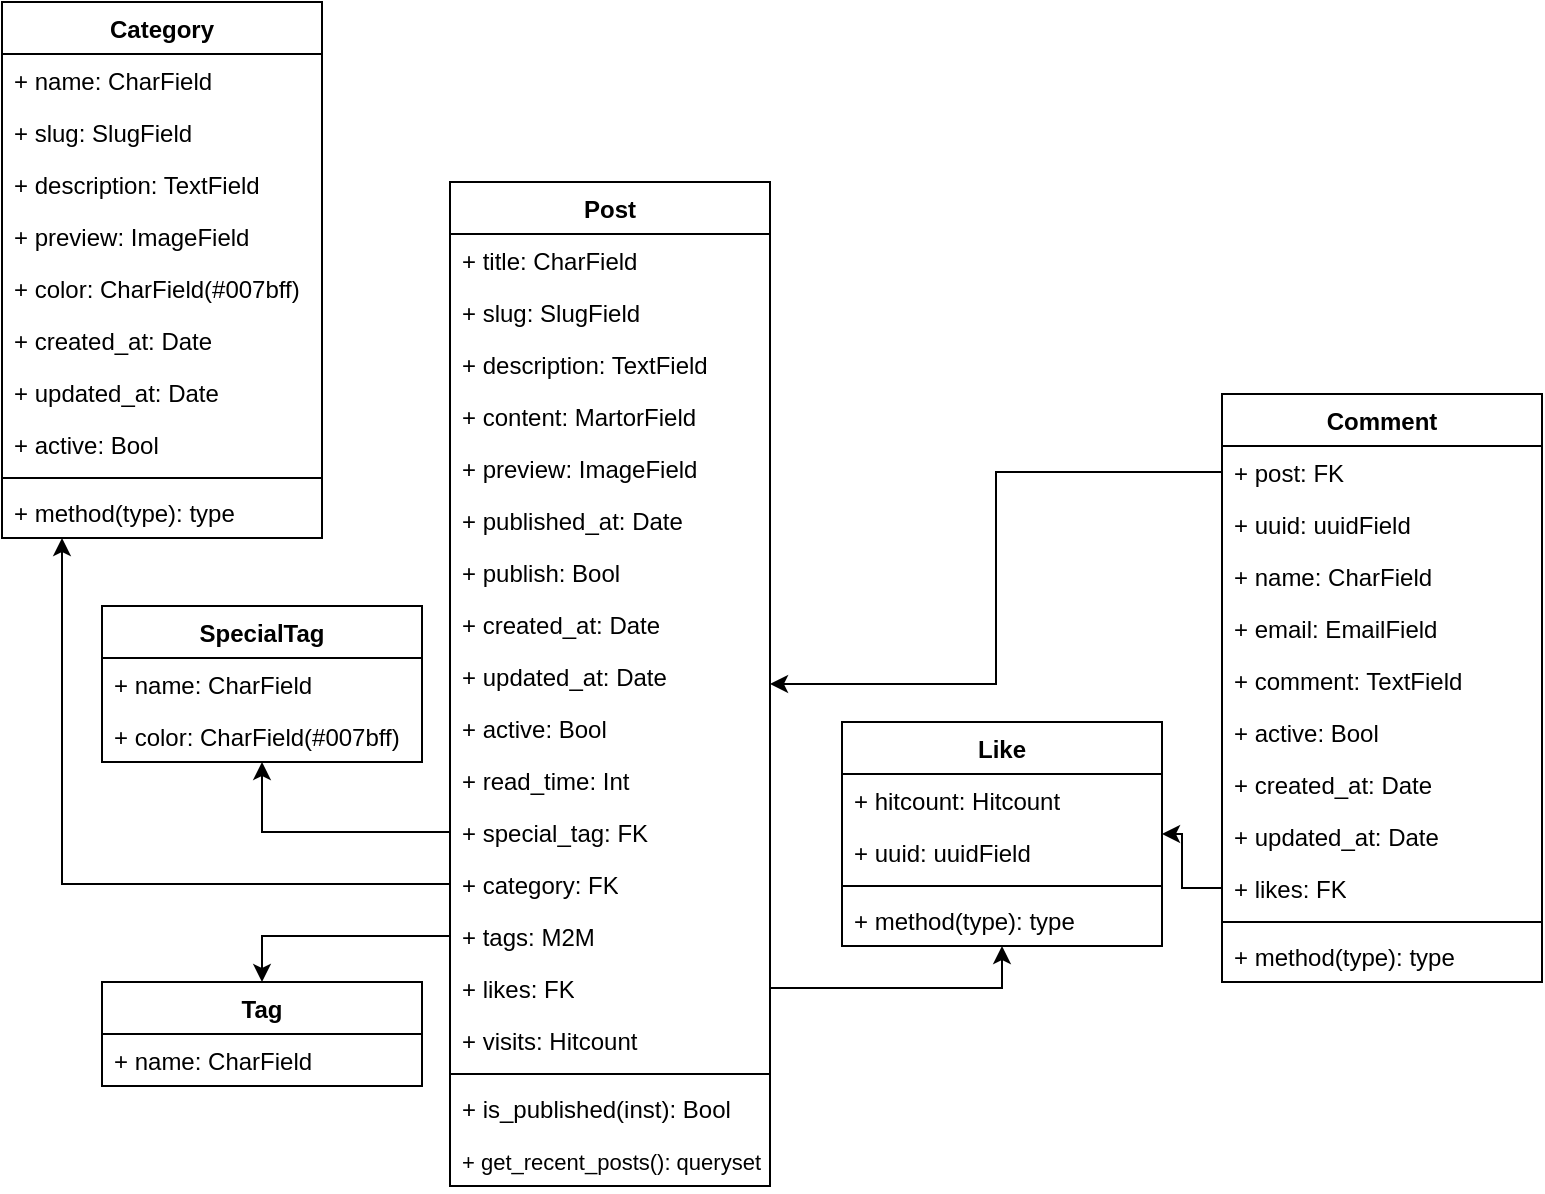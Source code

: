 <mxfile version="23.1.6" type="github">
  <diagram name="Sayfa -1" id="r9lTnVV6BhuvakZQ1FRR">
    <mxGraphModel dx="1302" dy="1856" grid="1" gridSize="10" guides="1" tooltips="1" connect="1" arrows="1" fold="1" page="1" pageScale="1" pageWidth="827" pageHeight="1169" math="0" shadow="0">
      <root>
        <mxCell id="0" />
        <mxCell id="1" parent="0" />
        <mxCell id="GnVbSkeYbTYmal31hC_R-6" value="Tag" style="swimlane;fontStyle=1;align=center;verticalAlign=top;childLayout=stackLayout;horizontal=1;startSize=26;horizontalStack=0;resizeParent=1;resizeParentMax=0;resizeLast=0;collapsible=1;marginBottom=0;whiteSpace=wrap;html=1;" vertex="1" parent="1">
          <mxGeometry x="80" y="420" width="160" height="52" as="geometry" />
        </mxCell>
        <mxCell id="GnVbSkeYbTYmal31hC_R-7" value="+ name: CharField" style="text;strokeColor=none;fillColor=none;align=left;verticalAlign=top;spacingLeft=4;spacingRight=4;overflow=hidden;rotatable=0;points=[[0,0.5],[1,0.5]];portConstraint=eastwest;whiteSpace=wrap;html=1;" vertex="1" parent="GnVbSkeYbTYmal31hC_R-6">
          <mxGeometry y="26" width="160" height="26" as="geometry" />
        </mxCell>
        <mxCell id="GnVbSkeYbTYmal31hC_R-14" value="Like" style="swimlane;fontStyle=1;align=center;verticalAlign=top;childLayout=stackLayout;horizontal=1;startSize=26;horizontalStack=0;resizeParent=1;resizeParentMax=0;resizeLast=0;collapsible=1;marginBottom=0;whiteSpace=wrap;html=1;" vertex="1" parent="1">
          <mxGeometry x="450" y="290" width="160" height="112" as="geometry" />
        </mxCell>
        <mxCell id="GnVbSkeYbTYmal31hC_R-15" value="+ hitcount: Hitcount" style="text;strokeColor=none;fillColor=none;align=left;verticalAlign=top;spacingLeft=4;spacingRight=4;overflow=hidden;rotatable=0;points=[[0,0.5],[1,0.5]];portConstraint=eastwest;whiteSpace=wrap;html=1;" vertex="1" parent="GnVbSkeYbTYmal31hC_R-14">
          <mxGeometry y="26" width="160" height="26" as="geometry" />
        </mxCell>
        <mxCell id="GnVbSkeYbTYmal31hC_R-63" value="+ uuid: uuidField" style="text;strokeColor=none;fillColor=none;align=left;verticalAlign=top;spacingLeft=4;spacingRight=4;overflow=hidden;rotatable=0;points=[[0,0.5],[1,0.5]];portConstraint=eastwest;whiteSpace=wrap;html=1;" vertex="1" parent="GnVbSkeYbTYmal31hC_R-14">
          <mxGeometry y="52" width="160" height="26" as="geometry" />
        </mxCell>
        <mxCell id="GnVbSkeYbTYmal31hC_R-16" value="" style="line;strokeWidth=1;fillColor=none;align=left;verticalAlign=middle;spacingTop=-1;spacingLeft=3;spacingRight=3;rotatable=0;labelPosition=right;points=[];portConstraint=eastwest;strokeColor=inherit;" vertex="1" parent="GnVbSkeYbTYmal31hC_R-14">
          <mxGeometry y="78" width="160" height="8" as="geometry" />
        </mxCell>
        <mxCell id="GnVbSkeYbTYmal31hC_R-17" value="+ method(type): type" style="text;strokeColor=none;fillColor=none;align=left;verticalAlign=top;spacingLeft=4;spacingRight=4;overflow=hidden;rotatable=0;points=[[0,0.5],[1,0.5]];portConstraint=eastwest;whiteSpace=wrap;html=1;" vertex="1" parent="GnVbSkeYbTYmal31hC_R-14">
          <mxGeometry y="86" width="160" height="26" as="geometry" />
        </mxCell>
        <mxCell id="GnVbSkeYbTYmal31hC_R-19" value="Category" style="swimlane;fontStyle=1;align=center;verticalAlign=top;childLayout=stackLayout;horizontal=1;startSize=26;horizontalStack=0;resizeParent=1;resizeParentMax=0;resizeLast=0;collapsible=1;marginBottom=0;whiteSpace=wrap;html=1;" vertex="1" parent="1">
          <mxGeometry x="30" y="-70" width="160" height="268" as="geometry" />
        </mxCell>
        <mxCell id="GnVbSkeYbTYmal31hC_R-20" value="+ name: CharField" style="text;strokeColor=none;fillColor=none;align=left;verticalAlign=top;spacingLeft=4;spacingRight=4;overflow=hidden;rotatable=0;points=[[0,0.5],[1,0.5]];portConstraint=eastwest;whiteSpace=wrap;html=1;" vertex="1" parent="GnVbSkeYbTYmal31hC_R-19">
          <mxGeometry y="26" width="160" height="26" as="geometry" />
        </mxCell>
        <mxCell id="GnVbSkeYbTYmal31hC_R-36" value="+ slug: SlugField" style="text;strokeColor=none;fillColor=none;align=left;verticalAlign=top;spacingLeft=4;spacingRight=4;overflow=hidden;rotatable=0;points=[[0,0.5],[1,0.5]];portConstraint=eastwest;whiteSpace=wrap;html=1;" vertex="1" parent="GnVbSkeYbTYmal31hC_R-19">
          <mxGeometry y="52" width="160" height="26" as="geometry" />
        </mxCell>
        <mxCell id="GnVbSkeYbTYmal31hC_R-37" value="+ description: TextField" style="text;strokeColor=none;fillColor=none;align=left;verticalAlign=top;spacingLeft=4;spacingRight=4;overflow=hidden;rotatable=0;points=[[0,0.5],[1,0.5]];portConstraint=eastwest;whiteSpace=wrap;html=1;" vertex="1" parent="GnVbSkeYbTYmal31hC_R-19">
          <mxGeometry y="78" width="160" height="26" as="geometry" />
        </mxCell>
        <mxCell id="GnVbSkeYbTYmal31hC_R-38" value="+ preview: ImageField" style="text;strokeColor=none;fillColor=none;align=left;verticalAlign=top;spacingLeft=4;spacingRight=4;overflow=hidden;rotatable=0;points=[[0,0.5],[1,0.5]];portConstraint=eastwest;whiteSpace=wrap;html=1;" vertex="1" parent="GnVbSkeYbTYmal31hC_R-19">
          <mxGeometry y="104" width="160" height="26" as="geometry" />
        </mxCell>
        <mxCell id="GnVbSkeYbTYmal31hC_R-39" value="+ color: CharField(#007bff)" style="text;strokeColor=none;fillColor=none;align=left;verticalAlign=top;spacingLeft=4;spacingRight=4;overflow=hidden;rotatable=0;points=[[0,0.5],[1,0.5]];portConstraint=eastwest;whiteSpace=wrap;html=1;" vertex="1" parent="GnVbSkeYbTYmal31hC_R-19">
          <mxGeometry y="130" width="160" height="26" as="geometry" />
        </mxCell>
        <mxCell id="GnVbSkeYbTYmal31hC_R-40" value="+ created_at: Date" style="text;strokeColor=none;fillColor=none;align=left;verticalAlign=top;spacingLeft=4;spacingRight=4;overflow=hidden;rotatable=0;points=[[0,0.5],[1,0.5]];portConstraint=eastwest;whiteSpace=wrap;html=1;" vertex="1" parent="GnVbSkeYbTYmal31hC_R-19">
          <mxGeometry y="156" width="160" height="26" as="geometry" />
        </mxCell>
        <mxCell id="GnVbSkeYbTYmal31hC_R-41" value="+ updated_at: Date" style="text;strokeColor=none;fillColor=none;align=left;verticalAlign=top;spacingLeft=4;spacingRight=4;overflow=hidden;rotatable=0;points=[[0,0.5],[1,0.5]];portConstraint=eastwest;whiteSpace=wrap;html=1;" vertex="1" parent="GnVbSkeYbTYmal31hC_R-19">
          <mxGeometry y="182" width="160" height="26" as="geometry" />
        </mxCell>
        <mxCell id="GnVbSkeYbTYmal31hC_R-42" value="+ active: Bool" style="text;strokeColor=none;fillColor=none;align=left;verticalAlign=top;spacingLeft=4;spacingRight=4;overflow=hidden;rotatable=0;points=[[0,0.5],[1,0.5]];portConstraint=eastwest;whiteSpace=wrap;html=1;" vertex="1" parent="GnVbSkeYbTYmal31hC_R-19">
          <mxGeometry y="208" width="160" height="26" as="geometry" />
        </mxCell>
        <mxCell id="GnVbSkeYbTYmal31hC_R-21" value="" style="line;strokeWidth=1;fillColor=none;align=left;verticalAlign=middle;spacingTop=-1;spacingLeft=3;spacingRight=3;rotatable=0;labelPosition=right;points=[];portConstraint=eastwest;strokeColor=inherit;" vertex="1" parent="GnVbSkeYbTYmal31hC_R-19">
          <mxGeometry y="234" width="160" height="8" as="geometry" />
        </mxCell>
        <mxCell id="GnVbSkeYbTYmal31hC_R-43" value="+ method(type): type" style="text;strokeColor=none;fillColor=none;align=left;verticalAlign=top;spacingLeft=4;spacingRight=4;overflow=hidden;rotatable=0;points=[[0,0.5],[1,0.5]];portConstraint=eastwest;whiteSpace=wrap;html=1;" vertex="1" parent="GnVbSkeYbTYmal31hC_R-19">
          <mxGeometry y="242" width="160" height="26" as="geometry" />
        </mxCell>
        <mxCell id="GnVbSkeYbTYmal31hC_R-23" value="SpecialTag" style="swimlane;fontStyle=1;align=center;verticalAlign=top;childLayout=stackLayout;horizontal=1;startSize=26;horizontalStack=0;resizeParent=1;resizeParentMax=0;resizeLast=0;collapsible=1;marginBottom=0;whiteSpace=wrap;html=1;" vertex="1" parent="1">
          <mxGeometry x="80" y="232" width="160" height="78" as="geometry" />
        </mxCell>
        <mxCell id="GnVbSkeYbTYmal31hC_R-24" value="+ name: CharField" style="text;strokeColor=none;fillColor=none;align=left;verticalAlign=top;spacingLeft=4;spacingRight=4;overflow=hidden;rotatable=0;points=[[0,0.5],[1,0.5]];portConstraint=eastwest;whiteSpace=wrap;html=1;" vertex="1" parent="GnVbSkeYbTYmal31hC_R-23">
          <mxGeometry y="26" width="160" height="26" as="geometry" />
        </mxCell>
        <mxCell id="GnVbSkeYbTYmal31hC_R-35" value="+ color: CharField(#007bff&lt;span style=&quot;background-color: initial;&quot;&gt;)&lt;/span&gt;" style="text;strokeColor=none;fillColor=none;align=left;verticalAlign=top;spacingLeft=4;spacingRight=4;overflow=hidden;rotatable=0;points=[[0,0.5],[1,0.5]];portConstraint=eastwest;whiteSpace=wrap;html=1;" vertex="1" parent="GnVbSkeYbTYmal31hC_R-23">
          <mxGeometry y="52" width="160" height="26" as="geometry" />
        </mxCell>
        <mxCell id="GnVbSkeYbTYmal31hC_R-31" value="Comment" style="swimlane;fontStyle=1;align=center;verticalAlign=top;childLayout=stackLayout;horizontal=1;startSize=26;horizontalStack=0;resizeParent=1;resizeParentMax=0;resizeLast=0;collapsible=1;marginBottom=0;whiteSpace=wrap;html=1;" vertex="1" parent="1">
          <mxGeometry x="640" y="126" width="160" height="294" as="geometry" />
        </mxCell>
        <mxCell id="GnVbSkeYbTYmal31hC_R-32" value="+ post: FK" style="text;strokeColor=none;fillColor=none;align=left;verticalAlign=top;spacingLeft=4;spacingRight=4;overflow=hidden;rotatable=0;points=[[0,0.5],[1,0.5]];portConstraint=eastwest;whiteSpace=wrap;html=1;" vertex="1" parent="GnVbSkeYbTYmal31hC_R-31">
          <mxGeometry y="26" width="160" height="26" as="geometry" />
        </mxCell>
        <mxCell id="GnVbSkeYbTYmal31hC_R-65" value="+ uuid: uuidField" style="text;strokeColor=none;fillColor=none;align=left;verticalAlign=top;spacingLeft=4;spacingRight=4;overflow=hidden;rotatable=0;points=[[0,0.5],[1,0.5]];portConstraint=eastwest;whiteSpace=wrap;html=1;" vertex="1" parent="GnVbSkeYbTYmal31hC_R-31">
          <mxGeometry y="52" width="160" height="26" as="geometry" />
        </mxCell>
        <mxCell id="GnVbSkeYbTYmal31hC_R-66" value="+ name: CharField" style="text;strokeColor=none;fillColor=none;align=left;verticalAlign=top;spacingLeft=4;spacingRight=4;overflow=hidden;rotatable=0;points=[[0,0.5],[1,0.5]];portConstraint=eastwest;whiteSpace=wrap;html=1;" vertex="1" parent="GnVbSkeYbTYmal31hC_R-31">
          <mxGeometry y="78" width="160" height="26" as="geometry" />
        </mxCell>
        <mxCell id="GnVbSkeYbTYmal31hC_R-67" value="+ email: EmailField" style="text;strokeColor=none;fillColor=none;align=left;verticalAlign=top;spacingLeft=4;spacingRight=4;overflow=hidden;rotatable=0;points=[[0,0.5],[1,0.5]];portConstraint=eastwest;whiteSpace=wrap;html=1;" vertex="1" parent="GnVbSkeYbTYmal31hC_R-31">
          <mxGeometry y="104" width="160" height="26" as="geometry" />
        </mxCell>
        <mxCell id="GnVbSkeYbTYmal31hC_R-68" value="+ comment: TextField" style="text;strokeColor=none;fillColor=none;align=left;verticalAlign=top;spacingLeft=4;spacingRight=4;overflow=hidden;rotatable=0;points=[[0,0.5],[1,0.5]];portConstraint=eastwest;whiteSpace=wrap;html=1;" vertex="1" parent="GnVbSkeYbTYmal31hC_R-31">
          <mxGeometry y="130" width="160" height="26" as="geometry" />
        </mxCell>
        <mxCell id="GnVbSkeYbTYmal31hC_R-69" value="+ active: Bool" style="text;strokeColor=none;fillColor=none;align=left;verticalAlign=top;spacingLeft=4;spacingRight=4;overflow=hidden;rotatable=0;points=[[0,0.5],[1,0.5]];portConstraint=eastwest;whiteSpace=wrap;html=1;" vertex="1" parent="GnVbSkeYbTYmal31hC_R-31">
          <mxGeometry y="156" width="160" height="26" as="geometry" />
        </mxCell>
        <mxCell id="GnVbSkeYbTYmal31hC_R-70" value="+ created_at: Date" style="text;strokeColor=none;fillColor=none;align=left;verticalAlign=top;spacingLeft=4;spacingRight=4;overflow=hidden;rotatable=0;points=[[0,0.5],[1,0.5]];portConstraint=eastwest;whiteSpace=wrap;html=1;" vertex="1" parent="GnVbSkeYbTYmal31hC_R-31">
          <mxGeometry y="182" width="160" height="26" as="geometry" />
        </mxCell>
        <mxCell id="GnVbSkeYbTYmal31hC_R-71" value="+ updated_at: Date" style="text;strokeColor=none;fillColor=none;align=left;verticalAlign=top;spacingLeft=4;spacingRight=4;overflow=hidden;rotatable=0;points=[[0,0.5],[1,0.5]];portConstraint=eastwest;whiteSpace=wrap;html=1;" vertex="1" parent="GnVbSkeYbTYmal31hC_R-31">
          <mxGeometry y="208" width="160" height="26" as="geometry" />
        </mxCell>
        <mxCell id="GnVbSkeYbTYmal31hC_R-72" value="+ likes: FK" style="text;strokeColor=none;fillColor=none;align=left;verticalAlign=top;spacingLeft=4;spacingRight=4;overflow=hidden;rotatable=0;points=[[0,0.5],[1,0.5]];portConstraint=eastwest;whiteSpace=wrap;html=1;" vertex="1" parent="GnVbSkeYbTYmal31hC_R-31">
          <mxGeometry y="234" width="160" height="26" as="geometry" />
        </mxCell>
        <mxCell id="GnVbSkeYbTYmal31hC_R-33" value="" style="line;strokeWidth=1;fillColor=none;align=left;verticalAlign=middle;spacingTop=-1;spacingLeft=3;spacingRight=3;rotatable=0;labelPosition=right;points=[];portConstraint=eastwest;strokeColor=inherit;" vertex="1" parent="GnVbSkeYbTYmal31hC_R-31">
          <mxGeometry y="260" width="160" height="8" as="geometry" />
        </mxCell>
        <mxCell id="GnVbSkeYbTYmal31hC_R-34" value="+ method(type): type" style="text;strokeColor=none;fillColor=none;align=left;verticalAlign=top;spacingLeft=4;spacingRight=4;overflow=hidden;rotatable=0;points=[[0,0.5],[1,0.5]];portConstraint=eastwest;whiteSpace=wrap;html=1;" vertex="1" parent="GnVbSkeYbTYmal31hC_R-31">
          <mxGeometry y="268" width="160" height="26" as="geometry" />
        </mxCell>
        <mxCell id="GnVbSkeYbTYmal31hC_R-44" value="Post" style="swimlane;fontStyle=1;align=center;verticalAlign=top;childLayout=stackLayout;horizontal=1;startSize=26;horizontalStack=0;resizeParent=1;resizeParentMax=0;resizeLast=0;collapsible=1;marginBottom=0;whiteSpace=wrap;html=1;" vertex="1" parent="1">
          <mxGeometry x="254" y="20" width="160" height="502" as="geometry" />
        </mxCell>
        <mxCell id="GnVbSkeYbTYmal31hC_R-45" value="+ title: CharField" style="text;strokeColor=none;fillColor=none;align=left;verticalAlign=top;spacingLeft=4;spacingRight=4;overflow=hidden;rotatable=0;points=[[0,0.5],[1,0.5]];portConstraint=eastwest;whiteSpace=wrap;html=1;" vertex="1" parent="GnVbSkeYbTYmal31hC_R-44">
          <mxGeometry y="26" width="160" height="26" as="geometry" />
        </mxCell>
        <mxCell id="GnVbSkeYbTYmal31hC_R-46" value="+ slug: SlugField" style="text;strokeColor=none;fillColor=none;align=left;verticalAlign=top;spacingLeft=4;spacingRight=4;overflow=hidden;rotatable=0;points=[[0,0.5],[1,0.5]];portConstraint=eastwest;whiteSpace=wrap;html=1;" vertex="1" parent="GnVbSkeYbTYmal31hC_R-44">
          <mxGeometry y="52" width="160" height="26" as="geometry" />
        </mxCell>
        <mxCell id="GnVbSkeYbTYmal31hC_R-47" value="+ description: TextField" style="text;strokeColor=none;fillColor=none;align=left;verticalAlign=top;spacingLeft=4;spacingRight=4;overflow=hidden;rotatable=0;points=[[0,0.5],[1,0.5]];portConstraint=eastwest;whiteSpace=wrap;html=1;" vertex="1" parent="GnVbSkeYbTYmal31hC_R-44">
          <mxGeometry y="78" width="160" height="26" as="geometry" />
        </mxCell>
        <mxCell id="GnVbSkeYbTYmal31hC_R-55" value="+ content: MartorField" style="text;strokeColor=none;fillColor=none;align=left;verticalAlign=top;spacingLeft=4;spacingRight=4;overflow=hidden;rotatable=0;points=[[0,0.5],[1,0.5]];portConstraint=eastwest;whiteSpace=wrap;html=1;" vertex="1" parent="GnVbSkeYbTYmal31hC_R-44">
          <mxGeometry y="104" width="160" height="26" as="geometry" />
        </mxCell>
        <mxCell id="GnVbSkeYbTYmal31hC_R-48" value="+ preview: ImageField" style="text;strokeColor=none;fillColor=none;align=left;verticalAlign=top;spacingLeft=4;spacingRight=4;overflow=hidden;rotatable=0;points=[[0,0.5],[1,0.5]];portConstraint=eastwest;whiteSpace=wrap;html=1;" vertex="1" parent="GnVbSkeYbTYmal31hC_R-44">
          <mxGeometry y="130" width="160" height="26" as="geometry" />
        </mxCell>
        <mxCell id="GnVbSkeYbTYmal31hC_R-49" value="+ published_at: Date" style="text;strokeColor=none;fillColor=none;align=left;verticalAlign=top;spacingLeft=4;spacingRight=4;overflow=hidden;rotatable=0;points=[[0,0.5],[1,0.5]];portConstraint=eastwest;whiteSpace=wrap;html=1;" vertex="1" parent="GnVbSkeYbTYmal31hC_R-44">
          <mxGeometry y="156" width="160" height="26" as="geometry" />
        </mxCell>
        <mxCell id="GnVbSkeYbTYmal31hC_R-56" value="+ publish: Bool" style="text;strokeColor=none;fillColor=none;align=left;verticalAlign=top;spacingLeft=4;spacingRight=4;overflow=hidden;rotatable=0;points=[[0,0.5],[1,0.5]];portConstraint=eastwest;whiteSpace=wrap;html=1;" vertex="1" parent="GnVbSkeYbTYmal31hC_R-44">
          <mxGeometry y="182" width="160" height="26" as="geometry" />
        </mxCell>
        <mxCell id="GnVbSkeYbTYmal31hC_R-50" value="+ created_at: Date" style="text;strokeColor=none;fillColor=none;align=left;verticalAlign=top;spacingLeft=4;spacingRight=4;overflow=hidden;rotatable=0;points=[[0,0.5],[1,0.5]];portConstraint=eastwest;whiteSpace=wrap;html=1;" vertex="1" parent="GnVbSkeYbTYmal31hC_R-44">
          <mxGeometry y="208" width="160" height="26" as="geometry" />
        </mxCell>
        <mxCell id="GnVbSkeYbTYmal31hC_R-51" value="+ updated_at: Date" style="text;strokeColor=none;fillColor=none;align=left;verticalAlign=top;spacingLeft=4;spacingRight=4;overflow=hidden;rotatable=0;points=[[0,0.5],[1,0.5]];portConstraint=eastwest;whiteSpace=wrap;html=1;" vertex="1" parent="GnVbSkeYbTYmal31hC_R-44">
          <mxGeometry y="234" width="160" height="26" as="geometry" />
        </mxCell>
        <mxCell id="GnVbSkeYbTYmal31hC_R-52" value="+ active: Bool" style="text;strokeColor=none;fillColor=none;align=left;verticalAlign=top;spacingLeft=4;spacingRight=4;overflow=hidden;rotatable=0;points=[[0,0.5],[1,0.5]];portConstraint=eastwest;whiteSpace=wrap;html=1;" vertex="1" parent="GnVbSkeYbTYmal31hC_R-44">
          <mxGeometry y="260" width="160" height="26" as="geometry" />
        </mxCell>
        <mxCell id="GnVbSkeYbTYmal31hC_R-57" value="+ read_time: Int" style="text;strokeColor=none;fillColor=none;align=left;verticalAlign=top;spacingLeft=4;spacingRight=4;overflow=hidden;rotatable=0;points=[[0,0.5],[1,0.5]];portConstraint=eastwest;whiteSpace=wrap;html=1;" vertex="1" parent="GnVbSkeYbTYmal31hC_R-44">
          <mxGeometry y="286" width="160" height="26" as="geometry" />
        </mxCell>
        <mxCell id="GnVbSkeYbTYmal31hC_R-58" value="+ special_tag: FK" style="text;strokeColor=none;fillColor=none;align=left;verticalAlign=top;spacingLeft=4;spacingRight=4;overflow=hidden;rotatable=0;points=[[0,0.5],[1,0.5]];portConstraint=eastwest;whiteSpace=wrap;html=1;" vertex="1" parent="GnVbSkeYbTYmal31hC_R-44">
          <mxGeometry y="312" width="160" height="26" as="geometry" />
        </mxCell>
        <mxCell id="GnVbSkeYbTYmal31hC_R-59" value="+ category: FK" style="text;strokeColor=none;fillColor=none;align=left;verticalAlign=top;spacingLeft=4;spacingRight=4;overflow=hidden;rotatable=0;points=[[0,0.5],[1,0.5]];portConstraint=eastwest;whiteSpace=wrap;html=1;" vertex="1" parent="GnVbSkeYbTYmal31hC_R-44">
          <mxGeometry y="338" width="160" height="26" as="geometry" />
        </mxCell>
        <mxCell id="GnVbSkeYbTYmal31hC_R-60" value="+ tags: M2M" style="text;strokeColor=none;fillColor=none;align=left;verticalAlign=top;spacingLeft=4;spacingRight=4;overflow=hidden;rotatable=0;points=[[0,0.5],[1,0.5]];portConstraint=eastwest;whiteSpace=wrap;html=1;" vertex="1" parent="GnVbSkeYbTYmal31hC_R-44">
          <mxGeometry y="364" width="160" height="26" as="geometry" />
        </mxCell>
        <mxCell id="GnVbSkeYbTYmal31hC_R-61" value="+ likes: FK" style="text;strokeColor=none;fillColor=none;align=left;verticalAlign=top;spacingLeft=4;spacingRight=4;overflow=hidden;rotatable=0;points=[[0,0.5],[1,0.5]];portConstraint=eastwest;whiteSpace=wrap;html=1;" vertex="1" parent="GnVbSkeYbTYmal31hC_R-44">
          <mxGeometry y="390" width="160" height="26" as="geometry" />
        </mxCell>
        <mxCell id="GnVbSkeYbTYmal31hC_R-62" value="+ visits: Hitcount" style="text;strokeColor=none;fillColor=none;align=left;verticalAlign=top;spacingLeft=4;spacingRight=4;overflow=hidden;rotatable=0;points=[[0,0.5],[1,0.5]];portConstraint=eastwest;whiteSpace=wrap;html=1;" vertex="1" parent="GnVbSkeYbTYmal31hC_R-44">
          <mxGeometry y="416" width="160" height="26" as="geometry" />
        </mxCell>
        <mxCell id="GnVbSkeYbTYmal31hC_R-53" value="" style="line;strokeWidth=1;fillColor=none;align=left;verticalAlign=middle;spacingTop=-1;spacingLeft=3;spacingRight=3;rotatable=0;labelPosition=right;points=[];portConstraint=eastwest;strokeColor=inherit;" vertex="1" parent="GnVbSkeYbTYmal31hC_R-44">
          <mxGeometry y="442" width="160" height="8" as="geometry" />
        </mxCell>
        <mxCell id="GnVbSkeYbTYmal31hC_R-54" value="+ is_published(inst): Bool" style="text;strokeColor=none;fillColor=none;align=left;verticalAlign=top;spacingLeft=4;spacingRight=4;overflow=hidden;rotatable=0;points=[[0,0.5],[1,0.5]];portConstraint=eastwest;whiteSpace=wrap;html=1;" vertex="1" parent="GnVbSkeYbTYmal31hC_R-44">
          <mxGeometry y="450" width="160" height="26" as="geometry" />
        </mxCell>
        <mxCell id="GnVbSkeYbTYmal31hC_R-64" value="&lt;font style=&quot;font-size: 11px;&quot;&gt;+ get_recent_posts(): queryset&lt;/font&gt;" style="text;strokeColor=none;fillColor=none;align=left;verticalAlign=top;spacingLeft=4;spacingRight=4;overflow=hidden;rotatable=0;points=[[0,0.5],[1,0.5]];portConstraint=eastwest;whiteSpace=wrap;html=1;" vertex="1" parent="GnVbSkeYbTYmal31hC_R-44">
          <mxGeometry y="476" width="160" height="26" as="geometry" />
        </mxCell>
        <mxCell id="GnVbSkeYbTYmal31hC_R-73" style="edgeStyle=orthogonalEdgeStyle;rounded=0;orthogonalLoop=1;jettySize=auto;html=1;exitX=0;exitY=0.5;exitDx=0;exitDy=0;" edge="1" parent="1" source="GnVbSkeYbTYmal31hC_R-58" target="GnVbSkeYbTYmal31hC_R-23">
          <mxGeometry relative="1" as="geometry" />
        </mxCell>
        <mxCell id="GnVbSkeYbTYmal31hC_R-74" style="edgeStyle=orthogonalEdgeStyle;rounded=0;orthogonalLoop=1;jettySize=auto;html=1;exitX=0;exitY=0.5;exitDx=0;exitDy=0;" edge="1" parent="1" source="GnVbSkeYbTYmal31hC_R-59" target="GnVbSkeYbTYmal31hC_R-19">
          <mxGeometry relative="1" as="geometry">
            <Array as="points">
              <mxPoint x="60" y="371" />
            </Array>
          </mxGeometry>
        </mxCell>
        <mxCell id="GnVbSkeYbTYmal31hC_R-75" style="edgeStyle=orthogonalEdgeStyle;rounded=0;orthogonalLoop=1;jettySize=auto;html=1;exitX=0;exitY=0.5;exitDx=0;exitDy=0;" edge="1" parent="1" source="GnVbSkeYbTYmal31hC_R-60" target="GnVbSkeYbTYmal31hC_R-6">
          <mxGeometry relative="1" as="geometry" />
        </mxCell>
        <mxCell id="GnVbSkeYbTYmal31hC_R-76" style="edgeStyle=orthogonalEdgeStyle;rounded=0;orthogonalLoop=1;jettySize=auto;html=1;exitX=1;exitY=0.5;exitDx=0;exitDy=0;" edge="1" parent="1" source="GnVbSkeYbTYmal31hC_R-61" target="GnVbSkeYbTYmal31hC_R-14">
          <mxGeometry relative="1" as="geometry" />
        </mxCell>
        <mxCell id="GnVbSkeYbTYmal31hC_R-77" style="edgeStyle=orthogonalEdgeStyle;rounded=0;orthogonalLoop=1;jettySize=auto;html=1;exitX=0;exitY=0.5;exitDx=0;exitDy=0;" edge="1" parent="1" source="GnVbSkeYbTYmal31hC_R-32" target="GnVbSkeYbTYmal31hC_R-44">
          <mxGeometry relative="1" as="geometry" />
        </mxCell>
        <mxCell id="GnVbSkeYbTYmal31hC_R-78" style="edgeStyle=orthogonalEdgeStyle;rounded=0;orthogonalLoop=1;jettySize=auto;html=1;exitX=0;exitY=0.5;exitDx=0;exitDy=0;" edge="1" parent="1" source="GnVbSkeYbTYmal31hC_R-72" target="GnVbSkeYbTYmal31hC_R-14">
          <mxGeometry relative="1" as="geometry" />
        </mxCell>
      </root>
    </mxGraphModel>
  </diagram>
</mxfile>
